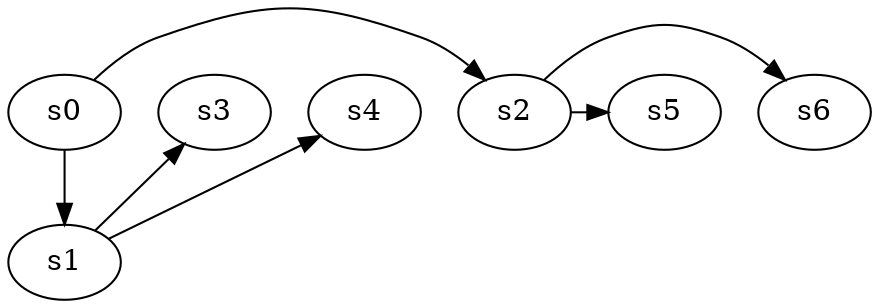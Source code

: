digraph game_0228_branch_3_2 {
    s0 [name="s0", player=1];
    s1 [name="s1", player=0];
    s2 [name="s2", player=1];
    s3 [name="s3", player=1];
    s4 [name="s4", player=1];
    s5 [name="s5", player=0, target=1];
    s6 [name="s6", player=1];

    s0 -> s1;
    s0 -> s2 [constraint="time % 2 == 0"];
    s1 -> s3 [constraint="time == 1 || time == 7 || time == 8 || time == 11"];
    s1 -> s4 [constraint="!(time % 3 == 0)"];
    s2 -> s5 [constraint="!(time % 4 == 0)"];
    s2 -> s6 [constraint="time == 12"];
}
